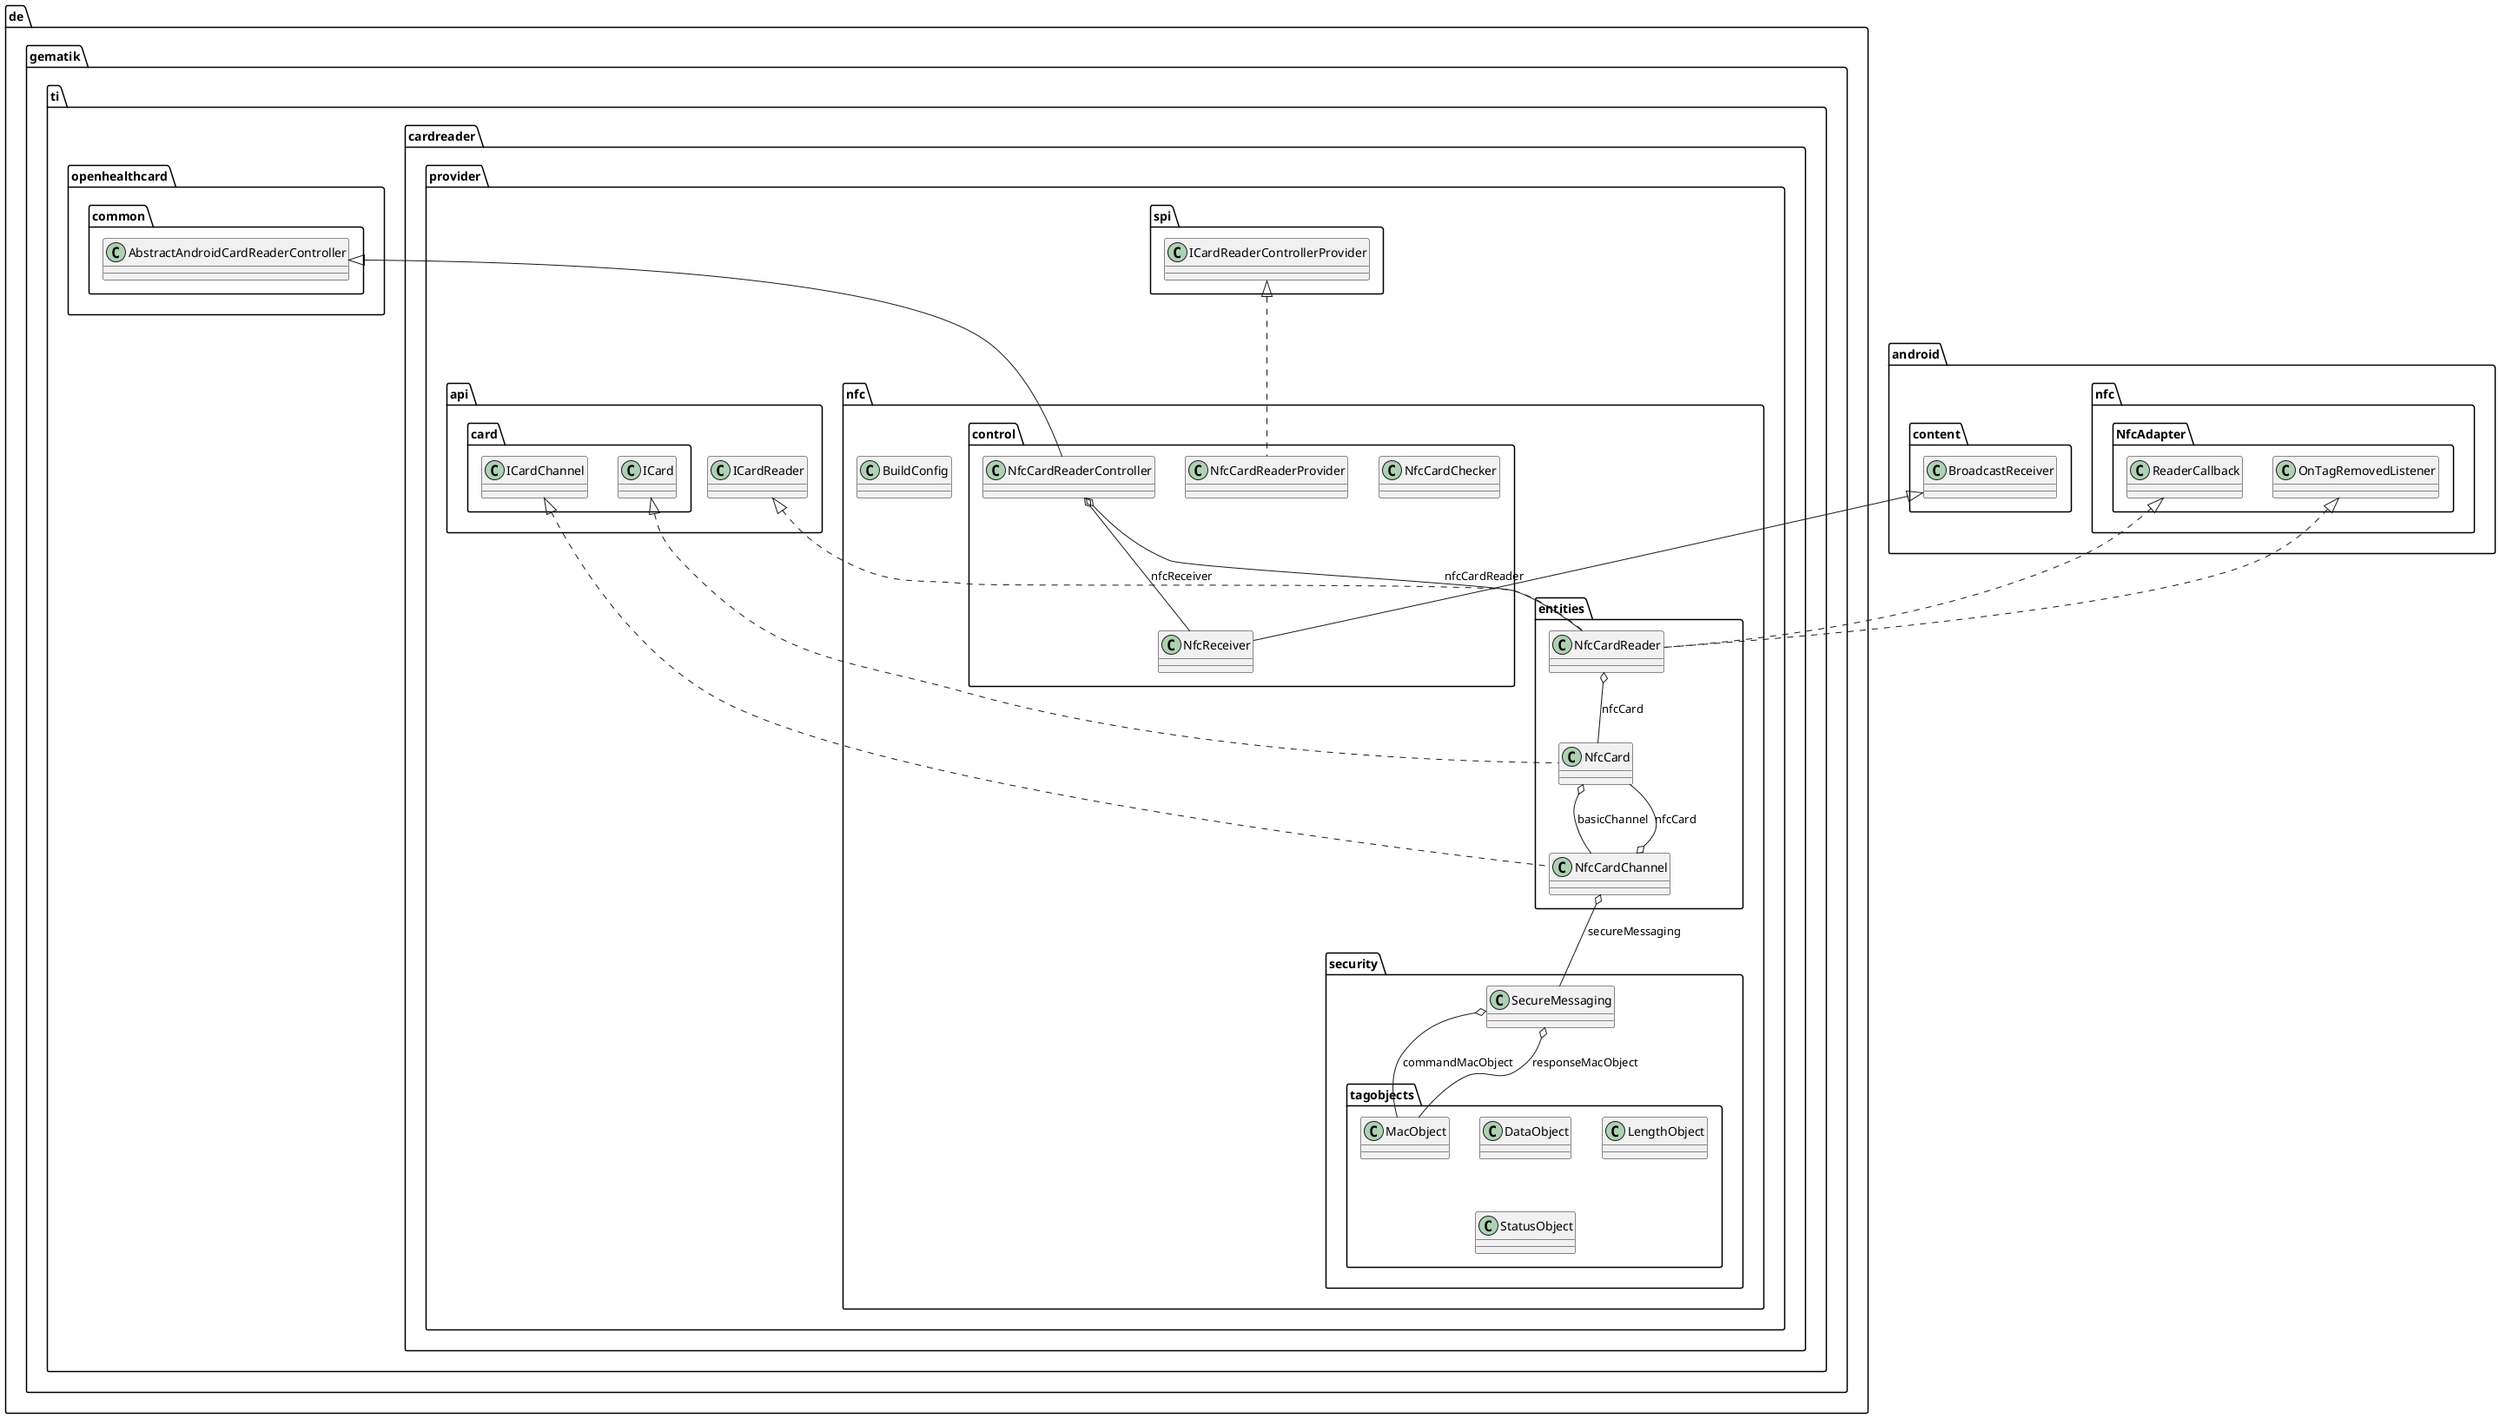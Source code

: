 @startuml

  namespace de.gematik.ti.cardreader.provider.nfc {
    class de.gematik.ti.cardreader.provider.nfc.BuildConfig {
    }
  }
  

  namespace de.gematik.ti.cardreader.provider.nfc {
    class de.gematik.ti.cardreader.provider.nfc.BuildConfig {
    }
  }
  

  namespace de.gematik.ti.cardreader.provider.nfc {
    namespace control {
      class de.gematik.ti.cardreader.provider.nfc.control.NfcCardChecker {
      }
    }
  }
  

  namespace de.gematik.ti.cardreader.provider.nfc {
    namespace control {
      class de.gematik.ti.cardreader.provider.nfc.control.NfcCardReaderController {
      }
    }
  }
  

  namespace de.gematik.ti.cardreader.provider.nfc {
    namespace control {
      class de.gematik.ti.cardreader.provider.nfc.control.NfcCardReaderProvider {
      }
    }
  }
  

  namespace de.gematik.ti.cardreader.provider.nfc {
    namespace control {
      class de.gematik.ti.cardreader.provider.nfc.control.NfcReceiver {
      }
    }
  }
  

  namespace de.gematik.ti.cardreader.provider.nfc {
    namespace entities {
      class de.gematik.ti.cardreader.provider.nfc.entities.NfcCard {
      }
    }
  }
  

  namespace de.gematik.ti.cardreader.provider.nfc {
    namespace entities {
      class de.gematik.ti.cardreader.provider.nfc.entities.NfcCardChannel {
      }
    }
  }
  

  namespace de.gematik.ti.cardreader.provider.nfc {
    namespace entities {
      class de.gematik.ti.cardreader.provider.nfc.entities.NfcCardReader {
      }
    }
  }
  

  namespace de.gematik.ti.cardreader.provider.nfc {
    namespace security {
      class de.gematik.ti.cardreader.provider.nfc.security.SecureMessaging {
      }
    }
  }
  

  namespace de.gematik.ti.cardreader.provider.nfc {
    namespace security {
      namespace tagobjects {
        class de.gematik.ti.cardreader.provider.nfc.security.tagobjects.DataObject {
        }
      }
    }
  }
  

  namespace de.gematik.ti.cardreader.provider.nfc {
    namespace security {
      namespace tagobjects {
        class de.gematik.ti.cardreader.provider.nfc.security.tagobjects.LengthObject {
        }
      }
    }
  }
  

  namespace de.gematik.ti.cardreader.provider.nfc {
    namespace security {
      namespace tagobjects {
        class de.gematik.ti.cardreader.provider.nfc.security.tagobjects.MacObject {
        }
      }
    }
  }
  

  namespace de.gematik.ti.cardreader.provider.nfc {
    namespace security {
      namespace tagobjects {
        class de.gematik.ti.cardreader.provider.nfc.security.tagobjects.StatusObject {
        }
      }
    }
  }
  

  de.gematik.ti.cardreader.provider.nfc.control.NfcCardReaderController -up-|> de.gematik.ti.openhealthcard.common.AbstractAndroidCardReaderController
  de.gematik.ti.cardreader.provider.nfc.control.NfcCardReaderController o-- de.gematik.ti.cardreader.provider.nfc.control.NfcCardReaderController.NfcActivityLifecycleCallback : activityLifecycleCallback
  de.gematik.ti.cardreader.provider.nfc.control.NfcCardReaderController o-- de.gematik.ti.cardreader.provider.nfc.entities.NfcCardReader : nfcCardReader
  de.gematik.ti.cardreader.provider.nfc.control.NfcCardReaderController o-- de.gematik.ti.cardreader.provider.nfc.control.NfcReceiver : nfcReceiver
  de.gematik.ti.cardreader.provider.nfc.control.NfcCardReaderProvider .up.|> de.gematik.ti.cardreader.provider.spi.ICardReaderControllerProvider
  de.gematik.ti.cardreader.provider.nfc.control.NfcReceiver -up-|> android.content.BroadcastReceiver
  de.gematik.ti.cardreader.provider.nfc.entities.NfcCard .up.|> de.gematik.ti.cardreader.provider.api.card.ICard
  de.gematik.ti.cardreader.provider.nfc.entities.NfcCard o-- de.gematik.ti.cardreader.provider.nfc.entities.NfcCardChannel : basicChannel
  de.gematik.ti.cardreader.provider.nfc.entities.NfcCard o-- de.gematik.ti.cardreader.provider.nfc.entities.NfcCard.ICardPresentCallBack : presentCallBack
  de.gematik.ti.cardreader.provider.nfc.entities.NfcCardChannel .up.|> de.gematik.ti.cardreader.provider.api.card.ICardChannel
  de.gematik.ti.cardreader.provider.nfc.entities.NfcCardChannel o-- de.gematik.ti.cardreader.provider.nfc.entities.NfcCard : nfcCard
  de.gematik.ti.cardreader.provider.nfc.entities.NfcCardChannel o-- de.gematik.ti.cardreader.provider.nfc.security.SecureMessaging : secureMessaging
  de.gematik.ti.cardreader.provider.nfc.entities.NfcCardReader .up.|> android.nfc.NfcAdapter.OnTagRemovedListener
  de.gematik.ti.cardreader.provider.nfc.entities.NfcCardReader .up.|> android.nfc.NfcAdapter.ReaderCallback
  de.gematik.ti.cardreader.provider.nfc.entities.NfcCardReader .up.|> de.gematik.ti.cardreader.provider.api.ICardReader
  de.gematik.ti.cardreader.provider.nfc.entities.NfcCardReader o-- de.gematik.ti.cardreader.provider.nfc.entities.NfcCardReader.NfcActivityLifecycleCallback : activityLifecycleCallback
  de.gematik.ti.cardreader.provider.nfc.entities.NfcCardReader o-- de.gematik.ti.cardreader.provider.nfc.entities.NfcCard : nfcCard
  de.gematik.ti.cardreader.provider.nfc.security.SecureMessaging o-- de.gematik.ti.cardreader.provider.nfc.security.tagobjects.MacObject : commandMacObject
  de.gematik.ti.cardreader.provider.nfc.security.SecureMessaging o-- de.gematik.ti.cardreader.provider.nfc.security.tagobjects.MacObject : responseMacObject


@enduml
